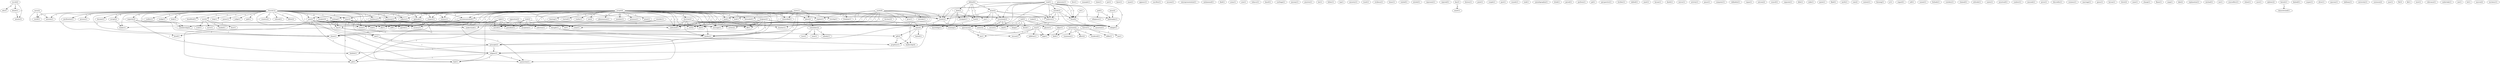 digraph G {
  isscck [ label="isscck(2)" ];
  edu [ label="edu(3)" ];
  bitnet [ label="bitnet(1)" ];
  iastate [ label="iastate(3)" ];
  carry [ label="carry(2)" ];
  mission [ label="mission(1)" ];
  world [ label="world(1)" ];
  message [ label="message(1)" ];
  generates [ label="generates(1)" ];
  church [ label="church(12)" ];
  power [ label="power(1)" ];
  judge [ label="judge(1)" ];
  split [ label="split(1)" ];
  prophet [ label="prophet(4)" ];
  sect [ label="sect(4)" ];
  country [ label="country(2)" ];
  refused [ label="refused(1)" ];
  follow [ label="follow(2)" ];
  accept [ label="accept(2)" ];
  witness [ label="witness(1)" ];
  purification [ label="purification(1)" ];
  everybody [ label="everybody(2)" ];
  process [ label="process(1)" ];
  leader [ label="leader(1)" ];
  believes [ label="believes(1)" ];
  deny [ label="deny(2)" ];
  became [ label="became(1)" ];
  nothing [ label="nothing(1)" ];
  man [ label="man(2)" ];
  resilience [ label="resilience(1)" ];
  day [ label="day(3)" ];
  majority [ label="majority(2)" ];
  testimony [ label="testimony(1)" ];
  one [ label="one(1)" ];
  time [ label="time(4)" ];
  hired [ label="hired(1)" ];
  reflects [ label="reflects(1)" ];
  conflict [ label="conflict(1)" ];
  aptitude [ label="aptitude(1)" ];
  wedge [ label="wedge(1)" ];
  excommunicated [ label="excommunicated(1)" ];
  body [ label="body(1)" ];
  membership [ label="membership(2)" ];
  respect [ label="respect(1)" ];
  benefitted [ label="benefitted(1)" ];
  vision [ label="vision(1)" ];
  stands [ label="stands(2)" ];
  rest [ label="rest(2)" ];
  chose [ label="chose(1)" ];
  help [ label="help(1)" ];
  philosophy [ label="philosophy(1)" ];
  delight [ label="delight(1)" ];
  crime [ label="crime(1)" ];
  states [ label="states(1)" ];
  freedom [ label="freedom(1)" ];
  land [ label="land(1)" ];
  look [ label="look(1)" ];
  abounded [ label="abounded(1)" ];
  place [ label="place(2)" ];
  worship [ label="worship(1)" ];
  intensified [ label="intensified(1)" ];
  principle [ label="principle(2)" ];
  religion [ label="religion(3)" ];
  btw [ label="btw(1)" ];
  example [ label="example(1)" ];
  claim [ label="claim(1)" ];
  put [ label="put(1)" ];
  knew [ label="knew(1)" ];
  defend [ label="defend(2)" ];
  atone [ label="atone(2)" ];
  sin [ label="sin(1)" ];
  faith [ label="faith(2)" ];
  food [ label="food(2)" ];
  blood [ label="blood(2)" ];
  stockpile [ label="stockpile(1)" ];
  maze [ label="maze(1)" ];
  appears [ label="appears(1)" ];
  vacancy [ label="vacancy(1)" ];
  lead [ label="lead(1)" ];
  apostle [ label="apostle(1)" ];
  understand [ label="understand(1)" ];
  led [ label="led(1)" ];
  indicated [ label="indicated(1)" ];
  exodus [ label="exodus(1)" ];
  sacrifice [ label="sacrifice(1)" ];
  opposition [ label="opposition(2)" ];
  missile [ label="missile(1)" ];
  selection [ label="selection(1)" ];
  assume [ label="assume(1)" ];
  misrepresentation [ label="misrepresentation(1)" ];
  mohammed [ label="mohammed(1)" ];
  tended [ label="tended(1)" ];
  face [ label="face(1)" ];
  scale [ label="scale(1)" ];
  move [ label="move(1)" ];
  died [ label="died(1)" ];
  consider [ label="consider(1)" ];
  army [ label="army(1)" ];
  joseph [ label="joseph(1)" ];
  bearing [ label="bearing(1)" ];
  started [ label="started(1)" ];
  reality [ label="reality(1)" ];
  son [ label="son(2)" ];
  phenomenon [ label="phenomenon(1)" ];
  member [ label="member(1)" ];
  presence [ label="presence(1)" ];
  doctrine [ label="doctrine(2)" ];
  grant [ label="grant(1)" ];
  explain [ label="explain(1)" ];
  line [ label="line(1)" ];
  fill [ label="fill(1)" ];
  mormon [ label="mormon(2)" ];
  treatment [ label="treatment(1)" ];
  affect [ label="affect(2)" ];
  field [ label="field(1)" ];
  wondered [ label="wondered(1)" ];
  arm [ label="arm(1)" ];
  tobacco [ label="tobacco(1)" ];
  heard [ label="heard(1)" ];
  carthage [ label="carthage(1)" ];
  journey [ label="journey(1)" ];
  read [ label="read(1)" ];
  suicide [ label="suicide(3)" ];
  practice [ label="practice(1)" ];
  law [ label="law(1)" ];
  right [ label="right(1)" ];
  ally [ label="ally(1)" ];
  self [ label="self(1)" ];
  job [ label="job(1)" ];
  protection [ label="protection(1)" ];
  president [ label="president(1)" ];
  exception [ label="exception(1)" ];
  find [ label="find(1)" ];
  father [ label="father(1)" ];
  top [ label="top(1)" ];
  ancestry [ label="ancestry(1)" ];
  ignorance [ label="ignorance(2)" ];
  secure [ label="secure(1)" ];
  knowledge [ label="knowledge(1)" ];
  trash [ label="trash(1)" ];
  evidence [ label="evidence(1)" ];
  honor [ label="honor(1)" ];
  waited [ label="waited(1)" ];
  alcohol [ label="alcohol(1)" ];
  represent [ label="represent(1)" ];
  rejected [ label="rejected(1)" ];
  dan [ label="dan(3)" ];
  exnet [ label="exnet(1)" ];
  history [ label="history(1)" ];
  point [ label="point(1)" ];
  couple [ label="couple(1)" ];
  post [ label="post(1)" ];
  sounds [ label="sounds(1)" ];
  took [ label="took(1)" ];
  pseudographia [ label="pseudographia(1)" ];
  utah [ label="utah(2)" ];
  thought [ label="thought(1)" ];
  writes [ label="writes(2)" ];
  drink [ label="drink(1)" ];
  remember [ label="remember(2)" ];
  re [ label="re(1)" ];
  period [ label="period(1)" ];
  perform [ label="perform(1)" ];
  jail [ label="jail(1)" ];
  salt [ label="salt(5)" ];
  deal [ label="deal(1)" ];
  thing [ label="thing(1)" ];
  training [ label="training(1)" ];
  seems [ label="seems(2)" ];
  block [ label="block(1)" ];
  glacier [ label="glacier(1)" ];
  mountain [ label="mountain(1)" ];
  perspective [ label="perspective(1)" ];
  brother [ label="brother(1)" ];
  tabloid [ label="tabloid(1)" ];
  meet [ label="meet(1)" ];
  hyram [ label="hyram(1)" ];
  death [ label="death(1)" ];
  faithful [ label="faithful(1)" ];
  read [ label="read(1)" ];
  mirror [ label="mirror(1)" ];
  activity [ label="activity(1)" ];
  excuse [ label="excuse(1)" ];
  tm [ label="tm(1)" ];
  way [ label="way(3)" ];
  addition [ label="addition(1)" ];
  kept [ label="kept(1)" ];
  peace [ label="peace(1)" ];
  computer [ label="computer(1)" ];
  rekhabite [ label="rekhabite(1)" ];
  vogue [ label="vogue(1)" ];
  netcom [ label="netcom(2)" ];
  council [ label="council(1)" ];
  gift [ label="gift(2)" ];
  prophecy [ label="prophecy(1)" ];
  hinted [ label="hinted(1)" ];
  separate [ label="separate(1)" ];
  didn [ label="didn(1)" ];
  mike [ label="mike(1)" ];
  quote [ label="quote(1)" ];
  liked [ label="liked(1)" ];
  earth [ label="earth(1)" ];
  com [ label="com(2)" ];
  context [ label="context(1)" ];
  farming [ label="farming(1)" ];
  jr [ label="jr(1)" ];
  frontier [ label="frontier(1)" ];
  regard [ label="regard(1)" ];
  cell [ label="cell(1)" ];
  usenet [ label="usenet(1)" ];
  forbade [ label="forbade(1)" ];
  cowdery [ label="cowdery(1)" ];
  god [ label="god(3)" ];
  allegiance [ label="allegiance(1)" ];
  claimed [ label="claimed(1)" ];
  attitude [ label="attitude(1)" ];
  saints [ label="saints(1)" ];
  practiced [ label="practiced(1)" ];
  conduct [ label="conduct(1)" ];
  messiah [ label="messiah(1)" ];
  prove [ label="prove(1)" ];
  leadership [ label="leadership(4)" ];
  discredits [ label="discredits(1)" ];
  smith [ label="smith(9)" ];
  grow [ label="grow(1)" ];
  mistake [ label="mistake(1)" ];
  cosiness [ label="cosiness(1)" ];
  marriage [ label="marriage(1)" ];
  guess [ label="guess(1)" ];
  hyrum [ label="hyrum(1)" ];
  christ [ label="christ(2)" ];
  brigham [ label="brigham(1)" ];
  none [ label="none(1)" ];
  charge [ label="charge(1)" ];
  mcclary [ label="mcclary(2)" ];
  flame [ label="flame(1)" ];
  snpq [ label="snpq(1)" ];
  lake [ label="lake(2)" ];
  explanation [ label="explanation(1)" ];
  michael [ label="michael(1)" ];
  mx [ label="mx(1)" ];
  edgar [ label="edgar(1)" ];
  joseph [ label="joseph(6)" ];
  yourselfers [ label="yourselfers(1)" ];
  wheat [ label="wheat(1)" ];
  save [ label="save(1)" ];
  splinter [ label="splinter(2)" ];
  koresh [ label="koresh(1)" ];
  characterized [ label="characterized(1)" ];
  kimball [ label="kimball(1)" ];
  casper [ label="casper(1)" ];
  oliver [ label="oliver(1)" ];
  make [ label="make(2)" ];
  quorum [ label="quorum(1)" ];
  balloney [ label="balloney(1)" ];
  hoover [ label="hoover(1)" ];
  coffee [ label="coffee(1)" ];
  tea [ label="tea(1)" ];
  university [ label="university(1)" ];
  went [ label="went(1)" ];
  nobody [ label="nobody(1)" ];
  turn [ label="turn(1)" ];
  sorenson [ label="sorenson(2)" ];
  jesus [ label="jesus(2)" ];
  brigham [ label="brigham(2)" ];
  year [ label="year(1)" ];
  fbi [ label="fbi(3)" ];
  kb [ label="kb(1)" ];
  west [ label="west(1)" ];
  relevance [ label="relevance(1)" ];
  undertake [ label="undertake(1)" ];
  see [ label="see(1)" ];
  lot [ label="lot(1)" ];
  nauvoo [ label="nauvoo(2)" ];
  mcclaryc [ label="mcclaryc(1)" ];
  isscck -> edu [ label="2" ];
  isscck -> bitnet [ label="1" ];
  isscck -> iastate [ label="1" ];
  carry -> mission [ label="1" ];
  carry -> world [ label="1" ];
  carry -> message [ label="1" ];
  church -> power [ label="1" ];
  church -> judge [ label="1" ];
  church -> split [ label="1" ];
  church -> prophet [ label="2" ];
  church -> sect [ label="1" ];
  church -> country [ label="1" ];
  church -> refused [ label="1" ];
  church -> follow [ label="1" ];
  church -> accept [ label="2" ];
  church -> witness [ label="1" ];
  church -> purification [ label="1" ];
  church -> everybody [ label="1" ];
  church -> process [ label="1" ];
  church -> leader [ label="2" ];
  church -> believes [ label="1" ];
  church -> deny [ label="1" ];
  church -> became [ label="1" ];
  church -> nothing [ label="1" ];
  church -> man [ label="1" ];
  church -> resilience [ label="1" ];
  church -> day [ label="1" ];
  church -> majority [ label="2" ];
  church -> testimony [ label="1" ];
  church -> one [ label="2" ];
  church -> time [ label="1" ];
  church -> hired [ label="1" ];
  church -> reflects [ label="1" ];
  church -> conflict [ label="1" ];
  church -> aptitude [ label="1" ];
  church -> wedge [ label="1" ];
  church -> excommunicated [ label="2" ];
  church -> body [ label="1" ];
  church -> membership [ label="3" ];
  church -> respect [ label="1" ];
  church -> benefitted [ label="1" ];
  church -> vision [ label="1" ];
  church -> stands [ label="2" ];
  church -> mission [ label="1" ];
  church -> rest [ label="2" ];
  church -> chose [ label="2" ];
  church -> help [ label="1" ];
  church -> world [ label="1" ];
  church -> philosophy [ label="1" ];
  church -> message [ label="1" ];
  church -> delight [ label="1" ];
  church -> crime [ label="1" ];
  states -> freedom [ label="1" ];
  states -> land [ label="1" ];
  states -> look [ label="1" ];
  states -> abounded [ label="1" ];
  states -> place [ label="1" ];
  states -> worship [ label="1" ];
  states -> intensified [ label="1" ];
  states -> principle [ label="1" ];
  states -> time [ label="1" ];
  states -> excommunicated [ label="1" ];
  states -> religion [ label="1" ];
  defend -> atone [ label="1" ];
  defend -> sin [ label="1" ];
  defend -> faith [ label="1" ];
  defend -> food [ label="1" ];
  defend -> blood [ label="1" ];
  defend -> stockpile [ label="1" ];
  prophet -> vacancy [ label="1" ];
  prophet -> leader [ label="1" ];
  prophet -> lead [ label="1" ];
  prophet -> day [ label="1" ];
  prophet -> apostle [ label="1" ];
  prophet -> understand [ label="2" ];
  prophet -> led [ label="2" ];
  prophet -> indicated [ label="1" ];
  prophet -> exodus [ label="1" ];
  opposition -> missile [ label="1" ];
  opposition -> selection [ label="1" ];
  sect -> tended [ label="1" ];
  sect -> face [ label="1" ];
  sect -> scale [ label="1" ];
  sect -> move [ label="1" ];
  consider -> understand [ label="1" ];
  consider -> led [ label="1" ];
  atone -> everybody [ label="1" ];
  atone -> sin [ label="1" ];
  atone -> believes [ label="1" ];
  atone -> time [ label="1" ];
  atone -> stands [ label="1" ];
  atone -> delight [ label="1" ];
  joseph -> land [ label="1" ];
  joseph -> vacancy [ label="2" ];
  joseph -> witness [ label="1" ];
  joseph -> bearing [ label="1" ];
  joseph -> look [ label="1" ];
  joseph -> abounded [ label="1" ];
  joseph -> started [ label="1" ];
  joseph -> reality [ label="1" ];
  joseph -> son [ label="1" ];
  joseph -> deny [ label="1" ];
  joseph -> place [ label="1" ];
  joseph -> nothing [ label="1" ];
  joseph -> man [ label="1" ];
  joseph -> phenomenon [ label="1" ];
  joseph -> resilience [ label="1" ];
  joseph -> intensified [ label="1" ];
  joseph -> lead [ label="2" ];
  joseph -> day [ label="2" ];
  joseph -> apostle [ label="2" ];
  joseph -> member [ label="1" ];
  joseph -> presence [ label="1" ];
  joseph -> testimony [ label="1" ];
  joseph -> time [ label="1" ];
  joseph -> reflects [ label="1" ];
  joseph -> aptitude [ label="1" ];
  joseph -> doctrine [ label="2" ];
  joseph -> grant [ label="1" ];
  joseph -> excommunicated [ label="1" ];
  joseph -> respect [ label="1" ];
  joseph -> vision [ label="1" ];
  joseph -> explain [ label="1" ];
  joseph -> indicated [ label="2" ];
  joseph -> stands [ label="1" ];
  joseph -> line [ label="2" ];
  joseph -> exodus [ label="2" ];
  joseph -> message [ label="1" ];
  joseph -> crime [ label="1" ];
  joseph -> fill [ label="2" ];
  mormon -> treatment [ label="1" ];
  mormon -> affect [ label="1" ];
  mormon -> field [ label="1" ];
  mormon -> wondered [ label="1" ];
  accept -> leader [ label="1" ];
  read -> everybody [ label="1" ];
  read -> suicide [ label="1" ];
  read -> believes [ label="1" ];
  read -> time [ label="1" ];
  read -> stands [ label="1" ];
  read -> blood [ label="1" ];
  read -> delight [ label="1" ];
  right -> missile [ label="1" ];
  right -> ally [ label="1" ];
  right -> self [ label="1" ];
  right -> job [ label="1" ];
  right -> protection [ label="1" ];
  right -> president [ label="1" ];
  right -> exception [ label="1" ];
  right -> selection [ label="1" ];
  right -> find [ label="1" ];
  everybody -> ignorance [ label="1" ];
  everybody -> secure [ label="1" ];
  everybody -> time [ label="1" ];
  everybody -> knowledge [ label="1" ];
  suicide -> believes [ label="1" ];
  suicide -> time [ label="1" ];
  suicide -> stands [ label="1" ];
  suicide -> blood [ label="1" ];
  suicide -> delight [ label="1" ];
  dan -> exnet [ label="2" ];
  utah -> missile [ label="1" ];
  utah -> thought [ label="1" ];
  utah -> president [ label="1" ];
  utah -> exception [ label="1" ];
  utah -> selection [ label="1" ];
  utah -> writes [ label="1" ];
  deny -> ally [ label="1" ];
  deny -> self [ label="1" ];
  deny -> job [ label="1" ];
  deny -> vision [ label="1" ];
  deny -> protection [ label="1" ];
  deny -> find [ label="1" ];
  place -> time [ label="1" ];
  place -> remember [ label="1" ];
  re -> blood [ label="1" ];
  man -> ally [ label="1" ];
  man -> self [ label="1" ];
  man -> religion [ label="1" ];
  man -> job [ label="1" ];
  man -> vision [ label="1" ];
  man -> protection [ label="1" ];
  man -> find [ label="1" ];
  man -> crime [ label="1" ];
  salt -> deal [ label="1" ];
  salt -> thing [ label="1" ];
  salt -> training [ label="1" ];
  salt -> seems [ label="1" ];
  salt -> block [ label="1" ];
  salt -> glacier [ label="1" ];
  salt -> mountain [ label="1" ];
  day -> one [ label="2" ];
  day -> hired [ label="1" ];
  day -> exodus [ label="1" ];
  majority -> membership [ label="1" ];
  majority -> faithful [ label="1" ];
  majority -> chose [ label="1" ];
  read -> time [ label="1" ];
  read -> stands [ label="1" ];
  read -> blood [ label="1" ];
  read -> delight [ label="1" ];
  one -> principle [ label="1" ];
  one -> religion [ label="1" ];
  ignorance -> excuse [ label="1" ];
  ignorance -> tm [ label="1" ];
  faith -> principle [ label="1" ];
  faith -> food [ label="1" ];
  faith -> religion [ label="1" ];
  faith -> stockpile [ label="1" ];
  way -> excuse [ label="1" ];
  way -> addition [ label="1" ];
  way -> kept [ label="1" ];
  way -> tm [ label="1" ];
  bitnet -> iastate [ label="1" ];
  principle -> religion [ label="1" ];
  principle -> faithful [ label="1" ];
  time -> gift [ label="1" ];
  time -> prophecy [ label="1" ];
  time -> hinted [ label="1" ];
  doctrine -> frontier [ label="1" ];
  doctrine -> indicated [ label="1" ];
  doctrine -> line [ label="1" ];
  doctrine -> exodus [ label="1" ];
  doctrine -> fill [ label="1" ];
  food -> frontier [ label="1" ];
  excommunicated -> membership [ label="1" ];
  excommunicated -> chose [ label="1" ];
  thought -> gift [ label="1" ];
  thought -> prophecy [ label="1" ];
  membership -> chose [ label="1" ];
  god -> allegiance [ label="1" ];
  god -> philosophy [ label="1" ];
  gift -> leadership [ label="1" ];
  gift -> prophecy [ label="1" ];
  smith -> leadership [ label="1" ];
  smith -> vision [ label="1" ];
  smith -> explain [ label="2" ];
  smith -> indicated [ label="1" ];
  smith -> grow [ label="1" ];
  smith -> mistake [ label="1" ];
  smith -> stands [ label="2" ];
  smith -> line [ label="1" ];
  smith -> rest [ label="1" ];
  smith -> exodus [ label="1" ];
  smith -> message [ label="2" ];
  smith -> crime [ label="1" ];
  smith -> fill [ label="1" ];
  religion -> job [ label="1" ];
  religion -> protection [ label="1" ];
  religion -> find [ label="1" ];
  brigham -> training [ label="1" ];
  brigham -> seems [ label="1" ];
  brigham -> indicated [ label="2" ];
  brigham -> line [ label="2" ];
  brigham -> rest [ label="1" ];
  brigham -> chose [ label="1" ];
  brigham -> exodus [ label="2" ];
  brigham -> fill [ label="2" ];
  mcclary -> writes [ label="1" ];
  seems -> kept [ label="1" ];
  edgar -> field [ label="1" ];
  edgar -> kept [ label="1" ];
  joseph -> indicated [ label="2" ];
  joseph -> stands [ label="1" ];
  joseph -> line [ label="2" ];
  joseph -> exodus [ label="2" ];
  joseph -> message [ label="1" ];
  joseph -> crime [ label="1" ];
  joseph -> fill [ label="2" ];
  koresh -> characterized [ label="1" ];
  stands -> message [ label="1" ];
  stands -> delight [ label="1" ];
  blood -> delight [ label="1" ];
  make -> mountain [ label="1" ];
  hoover -> kept [ label="1" ];
  hoover -> coffee [ label="1" ];
  hoover -> tea [ label="1" ];
  remember -> went [ label="1" ];
  remember -> nobody [ label="1" ];
  remember -> turn [ label="1" ];
  rest -> chose [ label="1" ];
  jesus -> philosophy [ label="1" ];
  brigham -> fill [ label="2" ];
}
